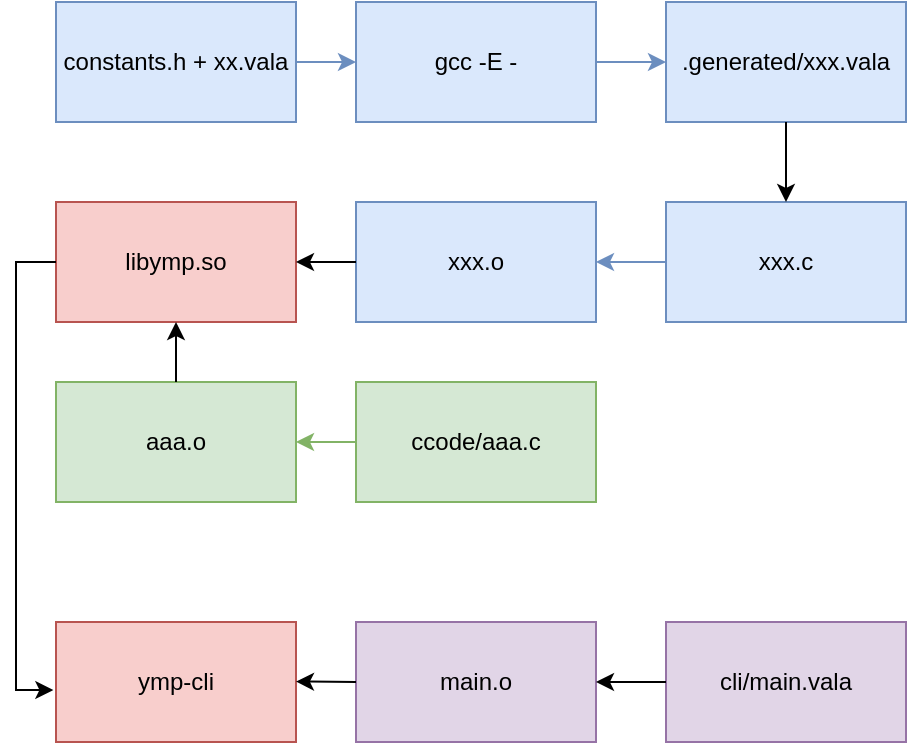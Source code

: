 <mxfile version="22.0.4" type="device">
  <diagram name="Page-1" id="TyuZdf6QjHZHngmUzGnq">
    <mxGraphModel dx="988" dy="546" grid="1" gridSize="10" guides="1" tooltips="1" connect="1" arrows="1" fold="1" page="1" pageScale="1" pageWidth="850" pageHeight="1100" math="0" shadow="0">
      <root>
        <mxCell id="0" />
        <mxCell id="1" parent="0" />
        <mxCell id="cbqzhxbUob0mX_JXvb13-1" value="&lt;div&gt;gcc -E -&lt;br&gt;&lt;/div&gt;" style="rounded=0;whiteSpace=wrap;html=1;fillColor=#dae8fc;strokeColor=#6c8ebf;" vertex="1" parent="1">
          <mxGeometry x="270" y="460" width="120" height="60" as="geometry" />
        </mxCell>
        <mxCell id="cbqzhxbUob0mX_JXvb13-2" value="constants.h + xx.vala" style="rounded=0;whiteSpace=wrap;html=1;fillColor=#dae8fc;strokeColor=#6c8ebf;" vertex="1" parent="1">
          <mxGeometry x="120" y="460" width="120" height="60" as="geometry" />
        </mxCell>
        <mxCell id="cbqzhxbUob0mX_JXvb13-3" value="" style="endArrow=classic;html=1;rounded=0;exitX=1;exitY=0.5;exitDx=0;exitDy=0;entryX=0;entryY=0.5;entryDx=0;entryDy=0;fillColor=#dae8fc;strokeColor=#6c8ebf;" edge="1" parent="1" source="cbqzhxbUob0mX_JXvb13-2" target="cbqzhxbUob0mX_JXvb13-1">
          <mxGeometry width="50" height="50" relative="1" as="geometry">
            <mxPoint x="400" y="620" as="sourcePoint" />
            <mxPoint x="450" y="570" as="targetPoint" />
          </mxGeometry>
        </mxCell>
        <mxCell id="cbqzhxbUob0mX_JXvb13-4" value=".generated/xxx.vala" style="rounded=0;whiteSpace=wrap;html=1;fillColor=#dae8fc;strokeColor=#6c8ebf;" vertex="1" parent="1">
          <mxGeometry x="425" y="460" width="120" height="60" as="geometry" />
        </mxCell>
        <mxCell id="cbqzhxbUob0mX_JXvb13-7" style="edgeStyle=orthogonalEdgeStyle;rounded=0;orthogonalLoop=1;jettySize=auto;html=1;entryX=0;entryY=0.5;entryDx=0;entryDy=0;exitX=1;exitY=0.5;exitDx=0;exitDy=0;fillColor=#dae8fc;strokeColor=#6c8ebf;" edge="1" parent="1" source="cbqzhxbUob0mX_JXvb13-1" target="cbqzhxbUob0mX_JXvb13-4">
          <mxGeometry relative="1" as="geometry" />
        </mxCell>
        <mxCell id="cbqzhxbUob0mX_JXvb13-5" value="xxx.c" style="rounded=0;whiteSpace=wrap;html=1;fillColor=#dae8fc;strokeColor=#6c8ebf;" vertex="1" parent="1">
          <mxGeometry x="425" y="560" width="120" height="60" as="geometry" />
        </mxCell>
        <mxCell id="cbqzhxbUob0mX_JXvb13-6" value="" style="endArrow=classic;html=1;rounded=0;exitX=0.5;exitY=1;exitDx=0;exitDy=0;entryX=0.5;entryY=0;entryDx=0;entryDy=0;" edge="1" parent="1" source="cbqzhxbUob0mX_JXvb13-4" target="cbqzhxbUob0mX_JXvb13-5">
          <mxGeometry width="50" height="50" relative="1" as="geometry">
            <mxPoint x="610" y="590" as="sourcePoint" />
            <mxPoint x="660" y="540" as="targetPoint" />
          </mxGeometry>
        </mxCell>
        <mxCell id="cbqzhxbUob0mX_JXvb13-8" value="xxx.o" style="rounded=0;whiteSpace=wrap;html=1;fillColor=#dae8fc;strokeColor=#6c8ebf;" vertex="1" parent="1">
          <mxGeometry x="270" y="560" width="120" height="60" as="geometry" />
        </mxCell>
        <mxCell id="cbqzhxbUob0mX_JXvb13-9" value="" style="endArrow=classic;html=1;rounded=0;entryX=1;entryY=0.5;entryDx=0;entryDy=0;exitX=0;exitY=0.5;exitDx=0;exitDy=0;fillColor=#dae8fc;strokeColor=#6c8ebf;" edge="1" parent="1" source="cbqzhxbUob0mX_JXvb13-5" target="cbqzhxbUob0mX_JXvb13-8">
          <mxGeometry width="50" height="50" relative="1" as="geometry">
            <mxPoint x="420" y="600" as="sourcePoint" />
            <mxPoint x="450" y="570" as="targetPoint" />
          </mxGeometry>
        </mxCell>
        <mxCell id="cbqzhxbUob0mX_JXvb13-12" value="libymp.so" style="rounded=0;whiteSpace=wrap;html=1;fillColor=#f8cecc;strokeColor=#b85450;" vertex="1" parent="1">
          <mxGeometry x="120" y="560" width="120" height="60" as="geometry" />
        </mxCell>
        <mxCell id="cbqzhxbUob0mX_JXvb13-13" value="" style="endArrow=classic;html=1;rounded=0;exitX=0;exitY=0.5;exitDx=0;exitDy=0;entryX=1;entryY=0.5;entryDx=0;entryDy=0;" edge="1" parent="1" source="cbqzhxbUob0mX_JXvb13-8" target="cbqzhxbUob0mX_JXvb13-12">
          <mxGeometry width="50" height="50" relative="1" as="geometry">
            <mxPoint x="300" y="590" as="sourcePoint" />
            <mxPoint x="350" y="540" as="targetPoint" />
          </mxGeometry>
        </mxCell>
        <mxCell id="cbqzhxbUob0mX_JXvb13-14" value="ccode/aaa.c" style="rounded=0;whiteSpace=wrap;html=1;fillColor=#d5e8d4;strokeColor=#82b366;" vertex="1" parent="1">
          <mxGeometry x="270" y="650" width="120" height="60" as="geometry" />
        </mxCell>
        <mxCell id="cbqzhxbUob0mX_JXvb13-15" value="" style="endArrow=classic;html=1;rounded=0;exitX=0;exitY=0.5;exitDx=0;exitDy=0;fillColor=#d5e8d4;strokeColor=#82b366;" edge="1" parent="1" source="cbqzhxbUob0mX_JXvb13-14">
          <mxGeometry width="50" height="50" relative="1" as="geometry">
            <mxPoint x="300" y="590" as="sourcePoint" />
            <mxPoint x="240" y="680" as="targetPoint" />
          </mxGeometry>
        </mxCell>
        <mxCell id="cbqzhxbUob0mX_JXvb13-16" value="aaa.o" style="rounded=0;whiteSpace=wrap;html=1;fillColor=#d5e8d4;strokeColor=#82b366;" vertex="1" parent="1">
          <mxGeometry x="120" y="650" width="120" height="60" as="geometry" />
        </mxCell>
        <mxCell id="cbqzhxbUob0mX_JXvb13-17" value="" style="endArrow=classic;html=1;rounded=0;exitX=0.5;exitY=0;exitDx=0;exitDy=0;" edge="1" parent="1" source="cbqzhxbUob0mX_JXvb13-16" target="cbqzhxbUob0mX_JXvb13-12">
          <mxGeometry width="50" height="50" relative="1" as="geometry">
            <mxPoint x="300" y="590" as="sourcePoint" />
            <mxPoint x="350" y="540" as="targetPoint" />
          </mxGeometry>
        </mxCell>
        <mxCell id="cbqzhxbUob0mX_JXvb13-18" value="cli/main.vala" style="rounded=0;whiteSpace=wrap;html=1;fillColor=#e1d5e7;strokeColor=#9673a6;" vertex="1" parent="1">
          <mxGeometry x="425" y="770" width="120" height="60" as="geometry" />
        </mxCell>
        <mxCell id="cbqzhxbUob0mX_JXvb13-19" value="main.o" style="rounded=0;whiteSpace=wrap;html=1;fillColor=#e1d5e7;strokeColor=#9673a6;" vertex="1" parent="1">
          <mxGeometry x="270" y="770" width="120" height="60" as="geometry" />
        </mxCell>
        <mxCell id="cbqzhxbUob0mX_JXvb13-20" value="ymp-cli" style="rounded=0;whiteSpace=wrap;html=1;fillColor=#f8cecc;strokeColor=#b85450;" vertex="1" parent="1">
          <mxGeometry x="120" y="770" width="120" height="60" as="geometry" />
        </mxCell>
        <mxCell id="cbqzhxbUob0mX_JXvb13-21" value="" style="endArrow=classic;html=1;rounded=0;exitX=0;exitY=0.5;exitDx=0;exitDy=0;entryX=1;entryY=0.5;entryDx=0;entryDy=0;" edge="1" parent="1" source="cbqzhxbUob0mX_JXvb13-18" target="cbqzhxbUob0mX_JXvb13-19">
          <mxGeometry width="50" height="50" relative="1" as="geometry">
            <mxPoint x="300" y="660" as="sourcePoint" />
            <mxPoint x="350" y="610" as="targetPoint" />
          </mxGeometry>
        </mxCell>
        <mxCell id="cbqzhxbUob0mX_JXvb13-22" value="" style="endArrow=classic;html=1;rounded=0;entryX=1;entryY=0.5;entryDx=0;entryDy=0;exitX=0;exitY=0.5;exitDx=0;exitDy=0;" edge="1" parent="1" source="cbqzhxbUob0mX_JXvb13-19">
          <mxGeometry width="50" height="50" relative="1" as="geometry">
            <mxPoint x="260" y="790" as="sourcePoint" />
            <mxPoint x="240" y="799.76" as="targetPoint" />
          </mxGeometry>
        </mxCell>
        <mxCell id="cbqzhxbUob0mX_JXvb13-23" value="" style="endArrow=classic;html=1;rounded=0;exitX=0;exitY=0.5;exitDx=0;exitDy=0;entryX=-0.011;entryY=0.567;entryDx=0;entryDy=0;entryPerimeter=0;" edge="1" parent="1" source="cbqzhxbUob0mX_JXvb13-12" target="cbqzhxbUob0mX_JXvb13-20">
          <mxGeometry width="50" height="50" relative="1" as="geometry">
            <mxPoint x="300" y="660" as="sourcePoint" />
            <mxPoint x="350" y="610" as="targetPoint" />
            <Array as="points">
              <mxPoint x="100" y="590" />
              <mxPoint x="100" y="804" />
            </Array>
          </mxGeometry>
        </mxCell>
      </root>
    </mxGraphModel>
  </diagram>
</mxfile>
